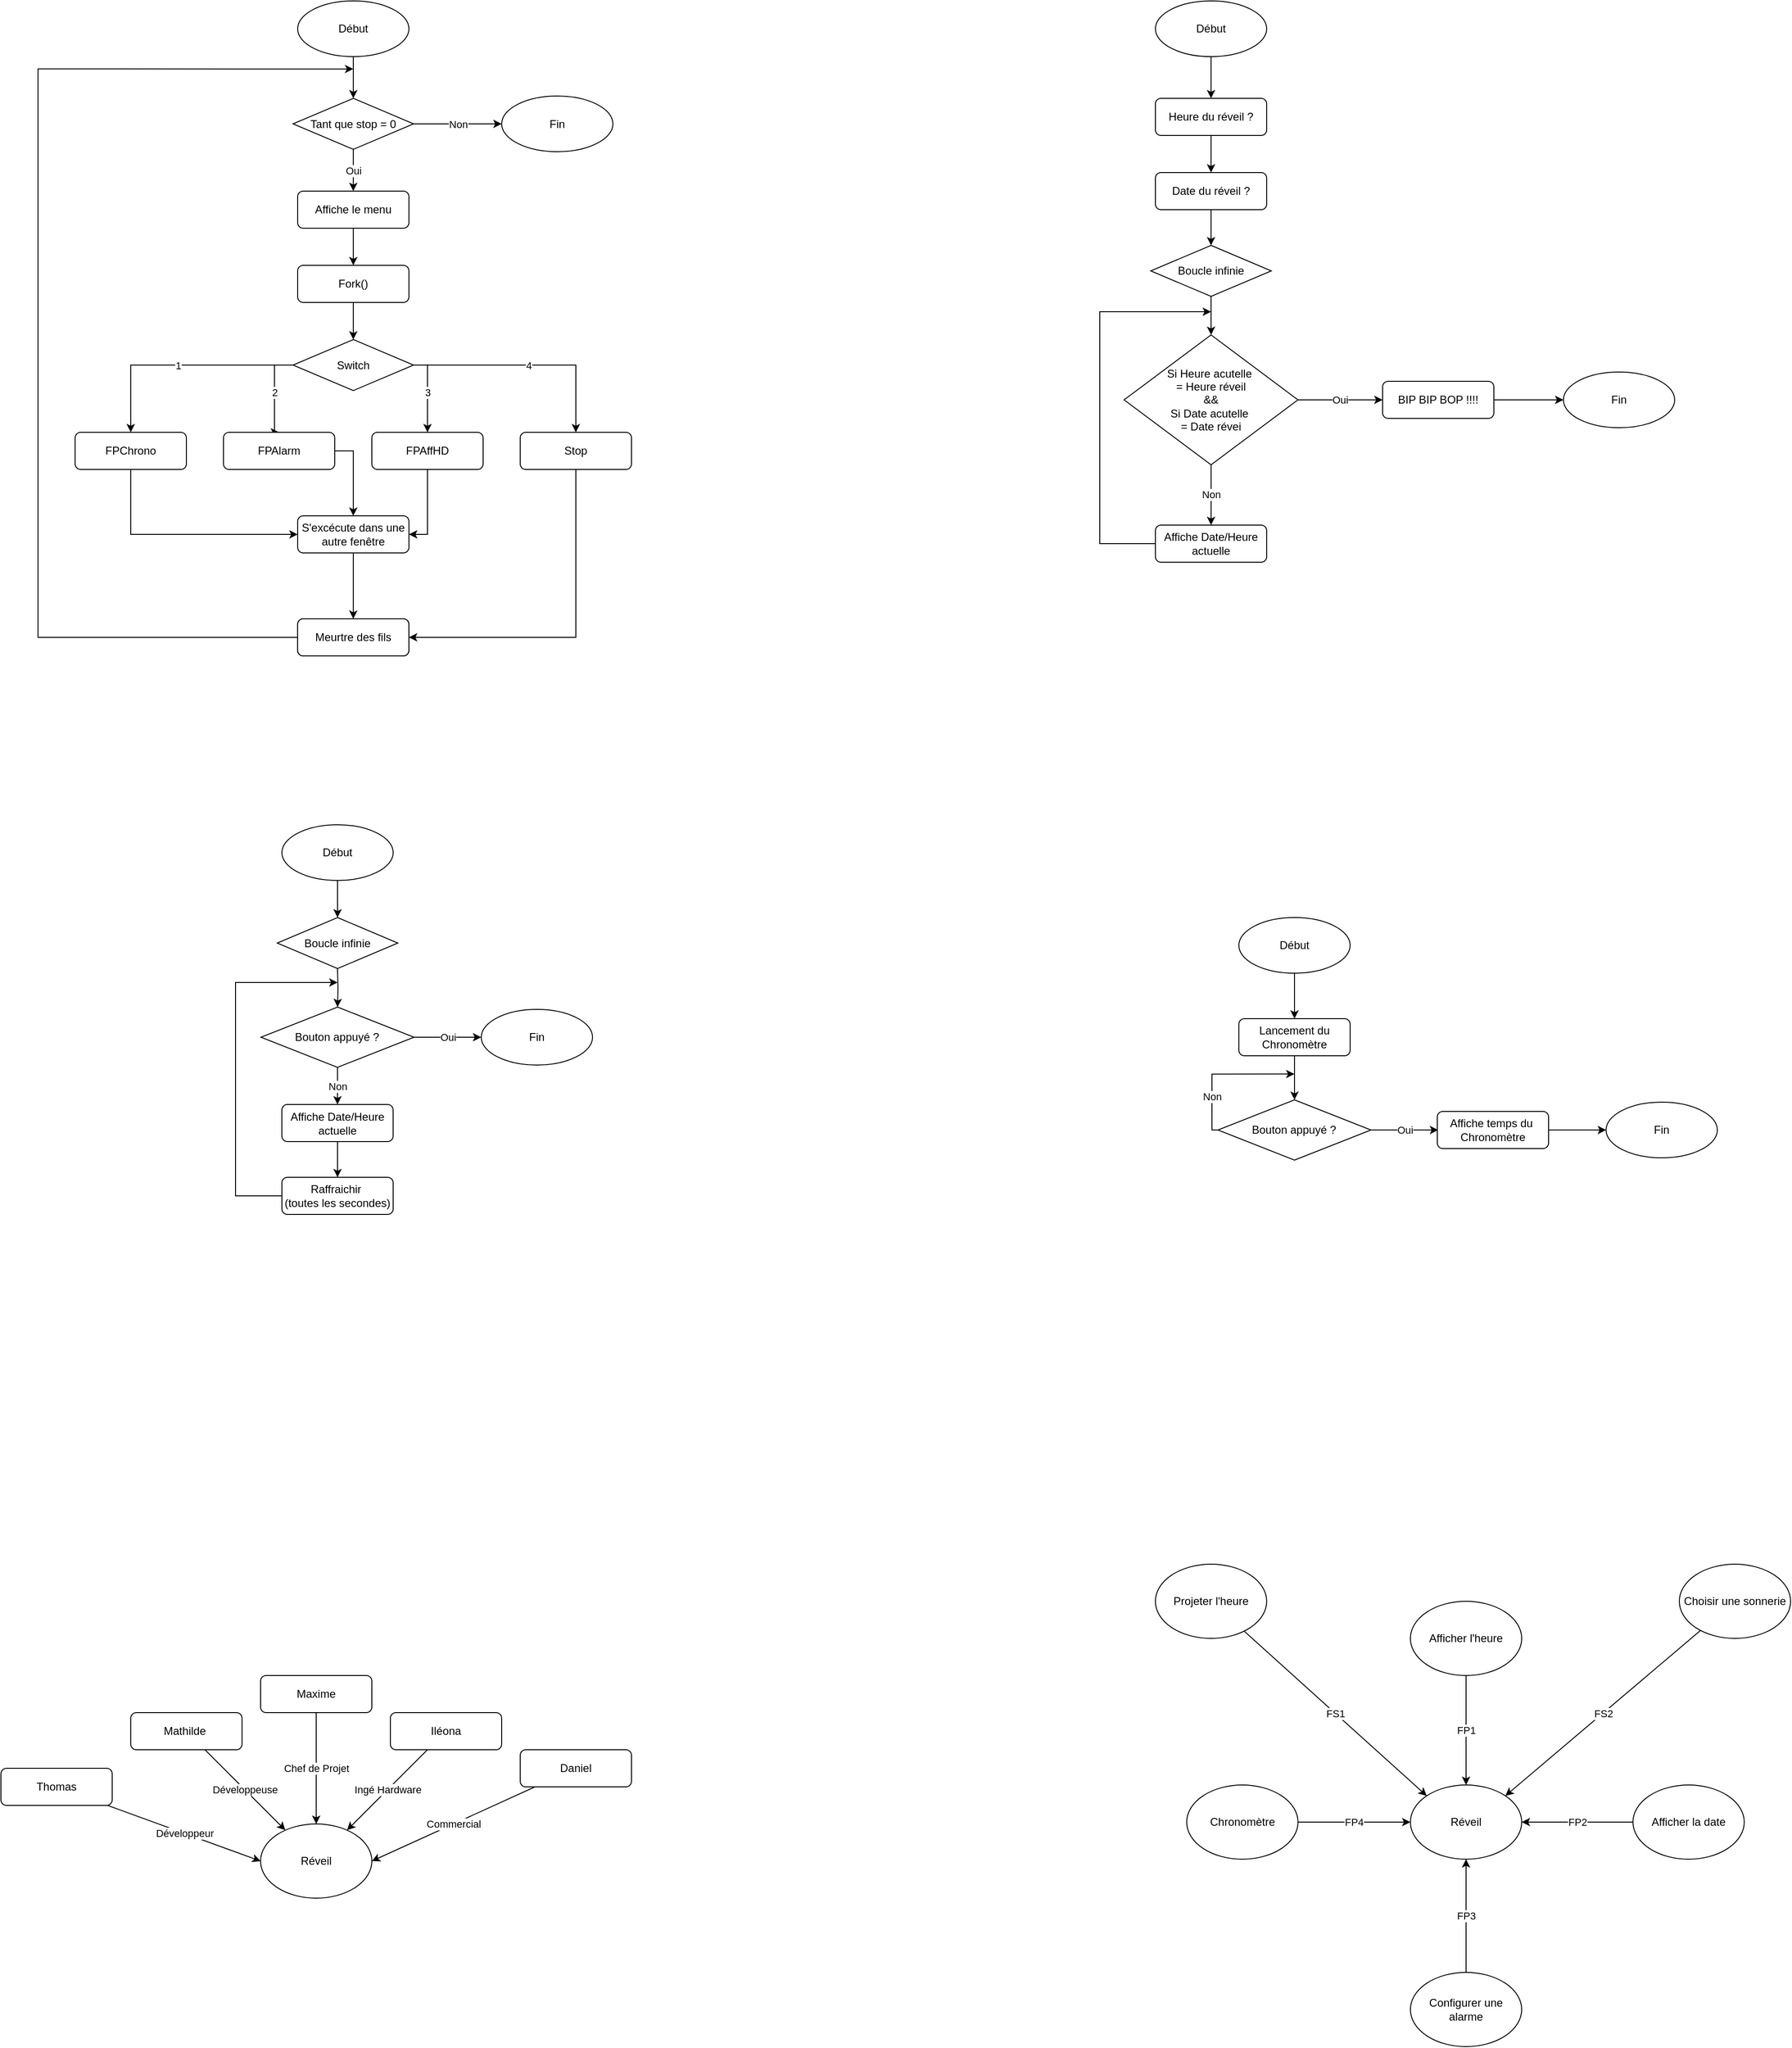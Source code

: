 <mxfile version="16.5.1" type="device"><diagram id="ZwxuxirPppAGRS32z7pP" name="Page-1"><mxGraphModel dx="1293" dy="786" grid="0" gridSize="5" guides="1" tooltips="1" connect="1" arrows="1" fold="1" page="1" pageScale="1" pageWidth="1169" pageHeight="827" math="0" shadow="0"><root><mxCell id="0"/><mxCell id="1" parent="0"/><mxCell id="gqx1jnCJmoY9hXpy94Qd-6" style="edgeStyle=orthogonalEdgeStyle;rounded=0;orthogonalLoop=1;jettySize=auto;html=1;entryX=0.5;entryY=0;entryDx=0;entryDy=0;" parent="1" source="gqx1jnCJmoY9hXpy94Qd-1" target="gqx1jnCJmoY9hXpy94Qd-3" edge="1"><mxGeometry relative="1" as="geometry"/></mxCell><mxCell id="gqx1jnCJmoY9hXpy94Qd-1" value="Début" style="ellipse;whiteSpace=wrap;html=1;" parent="1" vertex="1"><mxGeometry x="1425" y="95" width="120" height="60" as="geometry"/></mxCell><mxCell id="gqx1jnCJmoY9hXpy94Qd-7" style="edgeStyle=orthogonalEdgeStyle;rounded=0;orthogonalLoop=1;jettySize=auto;html=1;entryX=0.5;entryY=0;entryDx=0;entryDy=0;" parent="1" source="gqx1jnCJmoY9hXpy94Qd-3" target="gqx1jnCJmoY9hXpy94Qd-4" edge="1"><mxGeometry relative="1" as="geometry"/></mxCell><mxCell id="gqx1jnCJmoY9hXpy94Qd-3" value="Heure du réveil ?" style="rounded=1;whiteSpace=wrap;html=1;" parent="1" vertex="1"><mxGeometry x="1425" y="200" width="120" height="40" as="geometry"/></mxCell><mxCell id="gqx1jnCJmoY9hXpy94Qd-8" style="edgeStyle=orthogonalEdgeStyle;rounded=0;orthogonalLoop=1;jettySize=auto;html=1;" parent="1" source="gqx1jnCJmoY9hXpy94Qd-4" target="gqx1jnCJmoY9hXpy94Qd-5" edge="1"><mxGeometry relative="1" as="geometry"/></mxCell><mxCell id="gqx1jnCJmoY9hXpy94Qd-4" value="Date du réveil ?" style="rounded=1;whiteSpace=wrap;html=1;" parent="1" vertex="1"><mxGeometry x="1425" y="280" width="120" height="40" as="geometry"/></mxCell><mxCell id="gqx1jnCJmoY9hXpy94Qd-10" style="edgeStyle=orthogonalEdgeStyle;rounded=0;orthogonalLoop=1;jettySize=auto;html=1;" parent="1" source="gqx1jnCJmoY9hXpy94Qd-5" target="gqx1jnCJmoY9hXpy94Qd-9" edge="1"><mxGeometry relative="1" as="geometry"/></mxCell><mxCell id="gqx1jnCJmoY9hXpy94Qd-5" value="Boucle infinie" style="rhombus;whiteSpace=wrap;html=1;" parent="1" vertex="1"><mxGeometry x="1420" y="358.5" width="130" height="55" as="geometry"/></mxCell><mxCell id="gqx1jnCJmoY9hXpy94Qd-12" value="Non" style="edgeStyle=orthogonalEdgeStyle;rounded=0;orthogonalLoop=1;jettySize=auto;html=1;entryX=0.5;entryY=0;entryDx=0;entryDy=0;" parent="1" source="gqx1jnCJmoY9hXpy94Qd-9" target="gqx1jnCJmoY9hXpy94Qd-11" edge="1"><mxGeometry relative="1" as="geometry"/></mxCell><mxCell id="gqx1jnCJmoY9hXpy94Qd-15" value="Oui" style="edgeStyle=orthogonalEdgeStyle;rounded=0;orthogonalLoop=1;jettySize=auto;html=1;" parent="1" source="gqx1jnCJmoY9hXpy94Qd-9" target="gqx1jnCJmoY9hXpy94Qd-14" edge="1"><mxGeometry relative="1" as="geometry"/></mxCell><mxCell id="gqx1jnCJmoY9hXpy94Qd-9" value="Si Heure acutelle&amp;nbsp;&lt;br&gt;= Heure réveil&lt;br&gt;&amp;amp;&amp;amp;&lt;br&gt;Si Date acutelle&amp;nbsp;&lt;br&gt;= Date révei" style="rhombus;whiteSpace=wrap;html=1;" parent="1" vertex="1"><mxGeometry x="1391.25" y="455" width="187.5" height="140" as="geometry"/></mxCell><mxCell id="gqx1jnCJmoY9hXpy94Qd-18" style="edgeStyle=orthogonalEdgeStyle;rounded=0;orthogonalLoop=1;jettySize=auto;html=1;" parent="1" source="gqx1jnCJmoY9hXpy94Qd-11" edge="1"><mxGeometry relative="1" as="geometry"><mxPoint x="1485" y="430" as="targetPoint"/><Array as="points"><mxPoint x="1365" y="680"/><mxPoint x="1365" y="430"/></Array></mxGeometry></mxCell><mxCell id="gqx1jnCJmoY9hXpy94Qd-11" value="Affiche Date/Heure actuelle" style="rounded=1;whiteSpace=wrap;html=1;" parent="1" vertex="1"><mxGeometry x="1425" y="660" width="120" height="40" as="geometry"/></mxCell><mxCell id="gqx1jnCJmoY9hXpy94Qd-17" style="edgeStyle=orthogonalEdgeStyle;rounded=0;orthogonalLoop=1;jettySize=auto;html=1;entryX=0;entryY=0.5;entryDx=0;entryDy=0;" parent="1" source="gqx1jnCJmoY9hXpy94Qd-14" target="gqx1jnCJmoY9hXpy94Qd-16" edge="1"><mxGeometry relative="1" as="geometry"/></mxCell><mxCell id="gqx1jnCJmoY9hXpy94Qd-14" value="BIP BIP BOP !!!!" style="rounded=1;whiteSpace=wrap;html=1;" parent="1" vertex="1"><mxGeometry x="1670" y="505" width="120" height="40" as="geometry"/></mxCell><mxCell id="gqx1jnCJmoY9hXpy94Qd-16" value="Fin" style="ellipse;whiteSpace=wrap;html=1;" parent="1" vertex="1"><mxGeometry x="1865" y="495" width="120" height="60" as="geometry"/></mxCell><mxCell id="gqx1jnCJmoY9hXpy94Qd-31" style="edgeStyle=orthogonalEdgeStyle;rounded=0;orthogonalLoop=1;jettySize=auto;html=1;entryX=0.5;entryY=0;entryDx=0;entryDy=0;" parent="1" source="gqx1jnCJmoY9hXpy94Qd-19" target="gqx1jnCJmoY9hXpy94Qd-20" edge="1"><mxGeometry relative="1" as="geometry"/></mxCell><mxCell id="gqx1jnCJmoY9hXpy94Qd-19" value="Début" style="ellipse;whiteSpace=wrap;html=1;" parent="1" vertex="1"><mxGeometry x="483" y="983" width="120" height="60" as="geometry"/></mxCell><mxCell id="gqx1jnCJmoY9hXpy94Qd-20" value="Boucle infinie" style="rhombus;whiteSpace=wrap;html=1;" parent="1" vertex="1"><mxGeometry x="478" y="1083" width="130" height="55" as="geometry"/></mxCell><mxCell id="gqx1jnCJmoY9hXpy94Qd-22" style="edgeStyle=orthogonalEdgeStyle;rounded=0;orthogonalLoop=1;jettySize=auto;html=1;" parent="1" target="gqx1jnCJmoY9hXpy94Qd-25" edge="1"><mxGeometry relative="1" as="geometry"><mxPoint x="542.95" y="1138" as="sourcePoint"/></mxGeometry></mxCell><mxCell id="gqx1jnCJmoY9hXpy94Qd-23" value="Non" style="edgeStyle=orthogonalEdgeStyle;rounded=0;orthogonalLoop=1;jettySize=auto;html=1;entryX=0.5;entryY=0;entryDx=0;entryDy=0;" parent="1" source="gqx1jnCJmoY9hXpy94Qd-25" target="gqx1jnCJmoY9hXpy94Qd-27" edge="1"><mxGeometry relative="1" as="geometry"/></mxCell><mxCell id="gqx1jnCJmoY9hXpy94Qd-24" value="Oui" style="edgeStyle=orthogonalEdgeStyle;rounded=0;orthogonalLoop=1;jettySize=auto;html=1;" parent="1" source="gqx1jnCJmoY9hXpy94Qd-25" edge="1"><mxGeometry relative="1" as="geometry"><mxPoint x="697.95" y="1212" as="targetPoint"/></mxGeometry></mxCell><mxCell id="gqx1jnCJmoY9hXpy94Qd-25" value="Bouton appuyé ?" style="rhombus;whiteSpace=wrap;html=1;" parent="1" vertex="1"><mxGeometry x="460.45" y="1179.5" width="165" height="65" as="geometry"/></mxCell><mxCell id="gqx1jnCJmoY9hXpy94Qd-34" style="edgeStyle=orthogonalEdgeStyle;rounded=0;orthogonalLoop=1;jettySize=auto;html=1;" parent="1" source="gqx1jnCJmoY9hXpy94Qd-27" target="gqx1jnCJmoY9hXpy94Qd-33" edge="1"><mxGeometry relative="1" as="geometry"/></mxCell><mxCell id="gqx1jnCJmoY9hXpy94Qd-27" value="Affiche Date/Heure actuelle" style="rounded=1;whiteSpace=wrap;html=1;" parent="1" vertex="1"><mxGeometry x="482.95" y="1284.5" width="120" height="40" as="geometry"/></mxCell><mxCell id="gqx1jnCJmoY9hXpy94Qd-30" value="Fin" style="ellipse;whiteSpace=wrap;html=1;" parent="1" vertex="1"><mxGeometry x="698" y="1182" width="120" height="60" as="geometry"/></mxCell><mxCell id="gqx1jnCJmoY9hXpy94Qd-35" style="edgeStyle=orthogonalEdgeStyle;rounded=0;orthogonalLoop=1;jettySize=auto;html=1;" parent="1" source="gqx1jnCJmoY9hXpy94Qd-33" edge="1"><mxGeometry relative="1" as="geometry"><mxPoint x="543" y="1153" as="targetPoint"/><Array as="points"><mxPoint x="433" y="1383"/><mxPoint x="433" y="1153"/></Array></mxGeometry></mxCell><mxCell id="gqx1jnCJmoY9hXpy94Qd-33" value="Raffraichir&amp;nbsp;&lt;br&gt;(toutes les secondes)" style="rounded=1;whiteSpace=wrap;html=1;" parent="1" vertex="1"><mxGeometry x="483.0" y="1363" width="120" height="40" as="geometry"/></mxCell><mxCell id="gqx1jnCJmoY9hXpy94Qd-51" style="edgeStyle=orthogonalEdgeStyle;rounded=0;orthogonalLoop=1;jettySize=auto;html=1;entryX=0.5;entryY=0;entryDx=0;entryDy=0;" parent="1" source="gqx1jnCJmoY9hXpy94Qd-37" target="gqx1jnCJmoY9hXpy94Qd-49" edge="1"><mxGeometry relative="1" as="geometry"/></mxCell><mxCell id="gqx1jnCJmoY9hXpy94Qd-37" value="Début" style="ellipse;whiteSpace=wrap;html=1;" parent="1" vertex="1"><mxGeometry x="1515" y="1083" width="120" height="60" as="geometry"/></mxCell><mxCell id="gqx1jnCJmoY9hXpy94Qd-39" style="edgeStyle=orthogonalEdgeStyle;rounded=0;orthogonalLoop=1;jettySize=auto;html=1;exitX=0.5;exitY=1;exitDx=0;exitDy=0;" parent="1" source="gqx1jnCJmoY9hXpy94Qd-49" target="gqx1jnCJmoY9hXpy94Qd-42" edge="1"><mxGeometry relative="1" as="geometry"><mxPoint x="1574.95" y="1238" as="sourcePoint"/></mxGeometry></mxCell><mxCell id="gqx1jnCJmoY9hXpy94Qd-41" value="Oui" style="edgeStyle=orthogonalEdgeStyle;rounded=0;orthogonalLoop=1;jettySize=auto;html=1;" parent="1" source="gqx1jnCJmoY9hXpy94Qd-42" edge="1"><mxGeometry relative="1" as="geometry"><mxPoint x="1729.95" y="1312" as="targetPoint"/></mxGeometry></mxCell><mxCell id="gqx1jnCJmoY9hXpy94Qd-52" value="Non" style="edgeStyle=orthogonalEdgeStyle;rounded=0;orthogonalLoop=1;jettySize=auto;html=1;" parent="1" source="gqx1jnCJmoY9hXpy94Qd-42" edge="1"><mxGeometry x="-0.455" relative="1" as="geometry"><mxPoint x="1574.95" y="1251.684" as="targetPoint"/><Array as="points"><mxPoint x="1486" y="1312"/><mxPoint x="1486" y="1252"/></Array><mxPoint as="offset"/></mxGeometry></mxCell><mxCell id="gqx1jnCJmoY9hXpy94Qd-42" value="Bouton appuyé ?" style="rhombus;whiteSpace=wrap;html=1;" parent="1" vertex="1"><mxGeometry x="1492.45" y="1279.5" width="165" height="65" as="geometry"/></mxCell><mxCell id="gqx1jnCJmoY9hXpy94Qd-45" value="Fin" style="ellipse;whiteSpace=wrap;html=1;" parent="1" vertex="1"><mxGeometry x="1911" y="1282" width="120" height="60" as="geometry"/></mxCell><mxCell id="gqx1jnCJmoY9hXpy94Qd-49" value="Lancement du Chronomètre" style="rounded=1;whiteSpace=wrap;html=1;" parent="1" vertex="1"><mxGeometry x="1515" y="1192" width="120" height="40" as="geometry"/></mxCell><mxCell id="gqx1jnCJmoY9hXpy94Qd-54" style="edgeStyle=orthogonalEdgeStyle;rounded=0;orthogonalLoop=1;jettySize=auto;html=1;entryX=0;entryY=0.5;entryDx=0;entryDy=0;" parent="1" source="gqx1jnCJmoY9hXpy94Qd-53" target="gqx1jnCJmoY9hXpy94Qd-45" edge="1"><mxGeometry relative="1" as="geometry"/></mxCell><mxCell id="gqx1jnCJmoY9hXpy94Qd-53" value="Affiche temps du&amp;nbsp;&lt;br&gt;Chronomètre" style="rounded=1;whiteSpace=wrap;html=1;" parent="1" vertex="1"><mxGeometry x="1729" y="1292" width="120" height="40" as="geometry"/></mxCell><mxCell id="gqx1jnCJmoY9hXpy94Qd-55" style="edgeStyle=orthogonalEdgeStyle;rounded=0;orthogonalLoop=1;jettySize=auto;html=1;entryX=0.5;entryY=0;entryDx=0;entryDy=0;" parent="1" source="gqx1jnCJmoY9hXpy94Qd-56" target="gqx1jnCJmoY9hXpy94Qd-59" edge="1"><mxGeometry relative="1" as="geometry"/></mxCell><mxCell id="gqx1jnCJmoY9hXpy94Qd-56" value="Début" style="ellipse;whiteSpace=wrap;html=1;" parent="1" vertex="1"><mxGeometry x="500" y="95" width="120" height="60" as="geometry"/></mxCell><mxCell id="gqx1jnCJmoY9hXpy94Qd-57" value="Non" style="edgeStyle=orthogonalEdgeStyle;rounded=0;orthogonalLoop=1;jettySize=auto;html=1;entryX=0;entryY=0.5;entryDx=0;entryDy=0;" parent="1" source="gqx1jnCJmoY9hXpy94Qd-59" target="gqx1jnCJmoY9hXpy94Qd-60" edge="1"><mxGeometry relative="1" as="geometry"/></mxCell><mxCell id="gqx1jnCJmoY9hXpy94Qd-58" value="Oui" style="edgeStyle=orthogonalEdgeStyle;rounded=0;orthogonalLoop=1;jettySize=auto;html=1;entryX=0.5;entryY=0;entryDx=0;entryDy=0;" parent="1" source="gqx1jnCJmoY9hXpy94Qd-59" target="gqx1jnCJmoY9hXpy94Qd-62" edge="1"><mxGeometry relative="1" as="geometry"/></mxCell><mxCell id="gqx1jnCJmoY9hXpy94Qd-59" value="Tant que stop = 0" style="rhombus;whiteSpace=wrap;html=1;" parent="1" vertex="1"><mxGeometry x="495" y="200" width="130" height="55" as="geometry"/></mxCell><mxCell id="gqx1jnCJmoY9hXpy94Qd-60" value="Fin" style="ellipse;whiteSpace=wrap;html=1;" parent="1" vertex="1"><mxGeometry x="720" y="197.5" width="120" height="60" as="geometry"/></mxCell><mxCell id="gqx1jnCJmoY9hXpy94Qd-61" value="" style="edgeStyle=orthogonalEdgeStyle;rounded=0;orthogonalLoop=1;jettySize=auto;html=1;" parent="1" source="gqx1jnCJmoY9hXpy94Qd-62" target="gqx1jnCJmoY9hXpy94Qd-64" edge="1"><mxGeometry relative="1" as="geometry"/></mxCell><mxCell id="gqx1jnCJmoY9hXpy94Qd-62" value="Affiche le menu" style="rounded=1;whiteSpace=wrap;html=1;" parent="1" vertex="1"><mxGeometry x="500" y="300" width="120" height="40" as="geometry"/></mxCell><mxCell id="gqx1jnCJmoY9hXpy94Qd-63" value="" style="edgeStyle=orthogonalEdgeStyle;rounded=0;orthogonalLoop=1;jettySize=auto;html=1;entryX=0.5;entryY=0;entryDx=0;entryDy=0;" parent="1" source="gqx1jnCJmoY9hXpy94Qd-64" target="gqx1jnCJmoY9hXpy94Qd-69" edge="1"><mxGeometry relative="1" as="geometry"><mxPoint x="560" y="510" as="targetPoint"/></mxGeometry></mxCell><mxCell id="gqx1jnCJmoY9hXpy94Qd-64" value="Fork()" style="rounded=1;whiteSpace=wrap;html=1;" parent="1" vertex="1"><mxGeometry x="500" y="380" width="120" height="40" as="geometry"/></mxCell><mxCell id="gqx1jnCJmoY9hXpy94Qd-65" value="2" style="edgeStyle=orthogonalEdgeStyle;rounded=0;orthogonalLoop=1;jettySize=auto;html=1;entryX=0.5;entryY=0;entryDx=0;entryDy=0;" parent="1" source="gqx1jnCJmoY9hXpy94Qd-69" target="gqx1jnCJmoY9hXpy94Qd-71" edge="1"><mxGeometry relative="1" as="geometry"><Array as="points"><mxPoint x="475" y="488"/><mxPoint x="475" y="560"/></Array></mxGeometry></mxCell><mxCell id="gqx1jnCJmoY9hXpy94Qd-66" value="1" style="edgeStyle=orthogonalEdgeStyle;rounded=0;orthogonalLoop=1;jettySize=auto;html=1;entryX=0.5;entryY=0;entryDx=0;entryDy=0;" parent="1" source="gqx1jnCJmoY9hXpy94Qd-69" target="gqx1jnCJmoY9hXpy94Qd-73" edge="1"><mxGeometry relative="1" as="geometry"/></mxCell><mxCell id="gqx1jnCJmoY9hXpy94Qd-67" value="3" style="edgeStyle=orthogonalEdgeStyle;rounded=0;orthogonalLoop=1;jettySize=auto;html=1;entryX=0.5;entryY=0;entryDx=0;entryDy=0;" parent="1" source="gqx1jnCJmoY9hXpy94Qd-69" target="gqx1jnCJmoY9hXpy94Qd-75" edge="1"><mxGeometry relative="1" as="geometry"><Array as="points"><mxPoint x="640" y="488"/></Array></mxGeometry></mxCell><mxCell id="gqx1jnCJmoY9hXpy94Qd-68" value="4" style="edgeStyle=orthogonalEdgeStyle;rounded=0;orthogonalLoop=1;jettySize=auto;html=1;" parent="1" source="gqx1jnCJmoY9hXpy94Qd-69" target="gqx1jnCJmoY9hXpy94Qd-77" edge="1"><mxGeometry relative="1" as="geometry"/></mxCell><mxCell id="gqx1jnCJmoY9hXpy94Qd-69" value="Switch" style="rhombus;whiteSpace=wrap;html=1;" parent="1" vertex="1"><mxGeometry x="495" y="460" width="130" height="55" as="geometry"/></mxCell><mxCell id="gqx1jnCJmoY9hXpy94Qd-84" style="edgeStyle=orthogonalEdgeStyle;rounded=0;orthogonalLoop=1;jettySize=auto;html=1;entryX=0.5;entryY=0;entryDx=0;entryDy=0;" parent="1" source="gqx1jnCJmoY9hXpy94Qd-71" target="gqx1jnCJmoY9hXpy94Qd-82" edge="1"><mxGeometry relative="1" as="geometry"><Array as="points"><mxPoint x="560" y="580"/></Array></mxGeometry></mxCell><mxCell id="gqx1jnCJmoY9hXpy94Qd-71" value="FPAlarm" style="rounded=1;whiteSpace=wrap;html=1;" parent="1" vertex="1"><mxGeometry x="420" y="560" width="120" height="40" as="geometry"/></mxCell><mxCell id="gqx1jnCJmoY9hXpy94Qd-83" style="edgeStyle=orthogonalEdgeStyle;rounded=0;orthogonalLoop=1;jettySize=auto;html=1;entryX=0;entryY=0.5;entryDx=0;entryDy=0;" parent="1" source="gqx1jnCJmoY9hXpy94Qd-73" target="gqx1jnCJmoY9hXpy94Qd-82" edge="1"><mxGeometry relative="1" as="geometry"><Array as="points"><mxPoint x="320" y="670"/></Array></mxGeometry></mxCell><mxCell id="gqx1jnCJmoY9hXpy94Qd-73" value="FPChrono" style="rounded=1;whiteSpace=wrap;html=1;" parent="1" vertex="1"><mxGeometry x="260" y="560" width="120" height="40" as="geometry"/></mxCell><mxCell id="gqx1jnCJmoY9hXpy94Qd-85" style="edgeStyle=orthogonalEdgeStyle;rounded=0;orthogonalLoop=1;jettySize=auto;html=1;entryX=1;entryY=0.5;entryDx=0;entryDy=0;" parent="1" source="gqx1jnCJmoY9hXpy94Qd-75" target="gqx1jnCJmoY9hXpy94Qd-82" edge="1"><mxGeometry relative="1" as="geometry"><Array as="points"><mxPoint x="640" y="670"/></Array></mxGeometry></mxCell><mxCell id="gqx1jnCJmoY9hXpy94Qd-75" value="FPAffHD" style="rounded=1;whiteSpace=wrap;html=1;" parent="1" vertex="1"><mxGeometry x="580" y="560" width="120" height="40" as="geometry"/></mxCell><mxCell id="gqx1jnCJmoY9hXpy94Qd-76" style="edgeStyle=orthogonalEdgeStyle;rounded=0;orthogonalLoop=1;jettySize=auto;html=1;entryX=1;entryY=0.5;entryDx=0;entryDy=0;" parent="1" source="gqx1jnCJmoY9hXpy94Qd-77" target="gqx1jnCJmoY9hXpy94Qd-79" edge="1"><mxGeometry relative="1" as="geometry"><Array as="points"><mxPoint x="800" y="781"/></Array></mxGeometry></mxCell><mxCell id="gqx1jnCJmoY9hXpy94Qd-77" value="Stop" style="rounded=1;whiteSpace=wrap;html=1;" parent="1" vertex="1"><mxGeometry x="740" y="560" width="120" height="40" as="geometry"/></mxCell><mxCell id="gqx1jnCJmoY9hXpy94Qd-78" style="edgeStyle=orthogonalEdgeStyle;rounded=0;orthogonalLoop=1;jettySize=auto;html=1;" parent="1" source="gqx1jnCJmoY9hXpy94Qd-79" edge="1"><mxGeometry relative="1" as="geometry"><mxPoint x="560" y="168.333" as="targetPoint"/><Array as="points"><mxPoint x="220" y="781"/><mxPoint x="220" y="168"/></Array></mxGeometry></mxCell><mxCell id="gqx1jnCJmoY9hXpy94Qd-79" value="Meurtre des fils" style="rounded=1;whiteSpace=wrap;html=1;" parent="1" vertex="1"><mxGeometry x="499.95" y="761" width="120" height="40" as="geometry"/></mxCell><mxCell id="gqx1jnCJmoY9hXpy94Qd-81" value="Meurtre des fils" style="rounded=1;whiteSpace=wrap;html=1;" parent="1" vertex="1"><mxGeometry x="499.95" y="761" width="120" height="40" as="geometry"/></mxCell><mxCell id="gqx1jnCJmoY9hXpy94Qd-86" style="edgeStyle=orthogonalEdgeStyle;rounded=0;orthogonalLoop=1;jettySize=auto;html=1;" parent="1" source="gqx1jnCJmoY9hXpy94Qd-82" target="gqx1jnCJmoY9hXpy94Qd-81" edge="1"><mxGeometry relative="1" as="geometry"/></mxCell><mxCell id="gqx1jnCJmoY9hXpy94Qd-82" value="S'excécute dans une autre fenêtre" style="rounded=1;whiteSpace=wrap;html=1;" parent="1" vertex="1"><mxGeometry x="500" y="650" width="120" height="40" as="geometry"/></mxCell><mxCell id="DnRTuxwRqQ9e23AdUbB2-1" value="Réveil" style="ellipse;whiteSpace=wrap;html=1;" vertex="1" parent="1"><mxGeometry x="460" y="2060" width="120" height="80" as="geometry"/></mxCell><mxCell id="DnRTuxwRqQ9e23AdUbB2-8" value="Développeur" style="rounded=0;orthogonalLoop=1;jettySize=auto;html=1;entryX=0;entryY=0.5;entryDx=0;entryDy=0;" edge="1" parent="1" source="DnRTuxwRqQ9e23AdUbB2-2" target="DnRTuxwRqQ9e23AdUbB2-1"><mxGeometry relative="1" as="geometry"/></mxCell><mxCell id="DnRTuxwRqQ9e23AdUbB2-2" value="Thomas" style="rounded=1;whiteSpace=wrap;html=1;" vertex="1" parent="1"><mxGeometry x="180" y="2000" width="120" height="40" as="geometry"/></mxCell><mxCell id="DnRTuxwRqQ9e23AdUbB2-9" value="Développeuse" style="edgeStyle=none;rounded=0;orthogonalLoop=1;jettySize=auto;html=1;" edge="1" parent="1" source="DnRTuxwRqQ9e23AdUbB2-3" target="DnRTuxwRqQ9e23AdUbB2-1"><mxGeometry relative="1" as="geometry"/></mxCell><mxCell id="DnRTuxwRqQ9e23AdUbB2-3" value="Mathilde&amp;nbsp;" style="rounded=1;whiteSpace=wrap;html=1;" vertex="1" parent="1"><mxGeometry x="320" y="1940" width="120" height="40" as="geometry"/></mxCell><mxCell id="DnRTuxwRqQ9e23AdUbB2-10" value="Chef de Projet" style="edgeStyle=none;rounded=0;orthogonalLoop=1;jettySize=auto;html=1;entryX=0.5;entryY=0;entryDx=0;entryDy=0;" edge="1" parent="1" source="DnRTuxwRqQ9e23AdUbB2-4" target="DnRTuxwRqQ9e23AdUbB2-1"><mxGeometry relative="1" as="geometry"/></mxCell><mxCell id="DnRTuxwRqQ9e23AdUbB2-4" value="Maxime" style="rounded=1;whiteSpace=wrap;html=1;" vertex="1" parent="1"><mxGeometry x="460" y="1900" width="120" height="40" as="geometry"/></mxCell><mxCell id="DnRTuxwRqQ9e23AdUbB2-11" value="Ingé Hardware" style="edgeStyle=none;rounded=0;orthogonalLoop=1;jettySize=auto;html=1;" edge="1" parent="1" source="DnRTuxwRqQ9e23AdUbB2-5" target="DnRTuxwRqQ9e23AdUbB2-1"><mxGeometry relative="1" as="geometry"/></mxCell><mxCell id="DnRTuxwRqQ9e23AdUbB2-5" value="Iléona" style="rounded=1;whiteSpace=wrap;html=1;" vertex="1" parent="1"><mxGeometry x="600" y="1940" width="120" height="40" as="geometry"/></mxCell><mxCell id="DnRTuxwRqQ9e23AdUbB2-12" value="Commercial" style="edgeStyle=none;rounded=0;orthogonalLoop=1;jettySize=auto;html=1;entryX=1;entryY=0.5;entryDx=0;entryDy=0;" edge="1" parent="1" source="DnRTuxwRqQ9e23AdUbB2-6" target="DnRTuxwRqQ9e23AdUbB2-1"><mxGeometry relative="1" as="geometry"/></mxCell><mxCell id="DnRTuxwRqQ9e23AdUbB2-6" value="Daniel" style="rounded=1;whiteSpace=wrap;html=1;" vertex="1" parent="1"><mxGeometry x="740" y="1980" width="120" height="40" as="geometry"/></mxCell><mxCell id="DnRTuxwRqQ9e23AdUbB2-13" value="Réveil" style="ellipse;whiteSpace=wrap;html=1;" vertex="1" parent="1"><mxGeometry x="1700" y="2018" width="120" height="80" as="geometry"/></mxCell><mxCell id="DnRTuxwRqQ9e23AdUbB2-18" value="FP1" style="edgeStyle=none;rounded=0;orthogonalLoop=1;jettySize=auto;html=1;" edge="1" parent="1" source="DnRTuxwRqQ9e23AdUbB2-14" target="DnRTuxwRqQ9e23AdUbB2-13"><mxGeometry relative="1" as="geometry"/></mxCell><mxCell id="DnRTuxwRqQ9e23AdUbB2-14" value="Afficher l'heure" style="ellipse;whiteSpace=wrap;html=1;" vertex="1" parent="1"><mxGeometry x="1700" y="1820" width="120" height="80" as="geometry"/></mxCell><mxCell id="DnRTuxwRqQ9e23AdUbB2-20" value="FP3" style="edgeStyle=none;rounded=0;orthogonalLoop=1;jettySize=auto;html=1;" edge="1" parent="1" source="DnRTuxwRqQ9e23AdUbB2-15" target="DnRTuxwRqQ9e23AdUbB2-13"><mxGeometry relative="1" as="geometry"/></mxCell><mxCell id="DnRTuxwRqQ9e23AdUbB2-15" value="Configurer une alarme" style="ellipse;whiteSpace=wrap;html=1;" vertex="1" parent="1"><mxGeometry x="1700" y="2220" width="120" height="80" as="geometry"/></mxCell><mxCell id="DnRTuxwRqQ9e23AdUbB2-21" value="FP4" style="edgeStyle=none;rounded=0;orthogonalLoop=1;jettySize=auto;html=1;" edge="1" parent="1" source="DnRTuxwRqQ9e23AdUbB2-16" target="DnRTuxwRqQ9e23AdUbB2-13"><mxGeometry relative="1" as="geometry"/></mxCell><mxCell id="DnRTuxwRqQ9e23AdUbB2-16" value="Chronomètre" style="ellipse;whiteSpace=wrap;html=1;" vertex="1" parent="1"><mxGeometry x="1458.75" y="2018" width="120" height="80" as="geometry"/></mxCell><mxCell id="DnRTuxwRqQ9e23AdUbB2-19" value="FP2" style="edgeStyle=none;rounded=0;orthogonalLoop=1;jettySize=auto;html=1;entryX=1;entryY=0.5;entryDx=0;entryDy=0;" edge="1" parent="1" source="DnRTuxwRqQ9e23AdUbB2-17" target="DnRTuxwRqQ9e23AdUbB2-13"><mxGeometry relative="1" as="geometry"/></mxCell><mxCell id="DnRTuxwRqQ9e23AdUbB2-17" value="Afficher la date" style="ellipse;whiteSpace=wrap;html=1;" vertex="1" parent="1"><mxGeometry x="1940" y="2018" width="120" height="80" as="geometry"/></mxCell><mxCell id="DnRTuxwRqQ9e23AdUbB2-23" value="FS2" style="edgeStyle=none;rounded=0;orthogonalLoop=1;jettySize=auto;html=1;entryX=1;entryY=0;entryDx=0;entryDy=0;" edge="1" parent="1" source="DnRTuxwRqQ9e23AdUbB2-22" target="DnRTuxwRqQ9e23AdUbB2-13"><mxGeometry relative="1" as="geometry"/></mxCell><mxCell id="DnRTuxwRqQ9e23AdUbB2-22" value="Choisir une sonnerie" style="ellipse;whiteSpace=wrap;html=1;" vertex="1" parent="1"><mxGeometry x="1990" y="1780" width="120" height="80" as="geometry"/></mxCell><mxCell id="DnRTuxwRqQ9e23AdUbB2-25" value="FS1" style="edgeStyle=none;rounded=0;orthogonalLoop=1;jettySize=auto;html=1;entryX=0;entryY=0;entryDx=0;entryDy=0;" edge="1" parent="1" source="DnRTuxwRqQ9e23AdUbB2-24" target="DnRTuxwRqQ9e23AdUbB2-13"><mxGeometry relative="1" as="geometry"/></mxCell><mxCell id="DnRTuxwRqQ9e23AdUbB2-24" value="Projeter l'heure" style="ellipse;whiteSpace=wrap;html=1;" vertex="1" parent="1"><mxGeometry x="1425" y="1780" width="120" height="80" as="geometry"/></mxCell></root></mxGraphModel></diagram></mxfile>